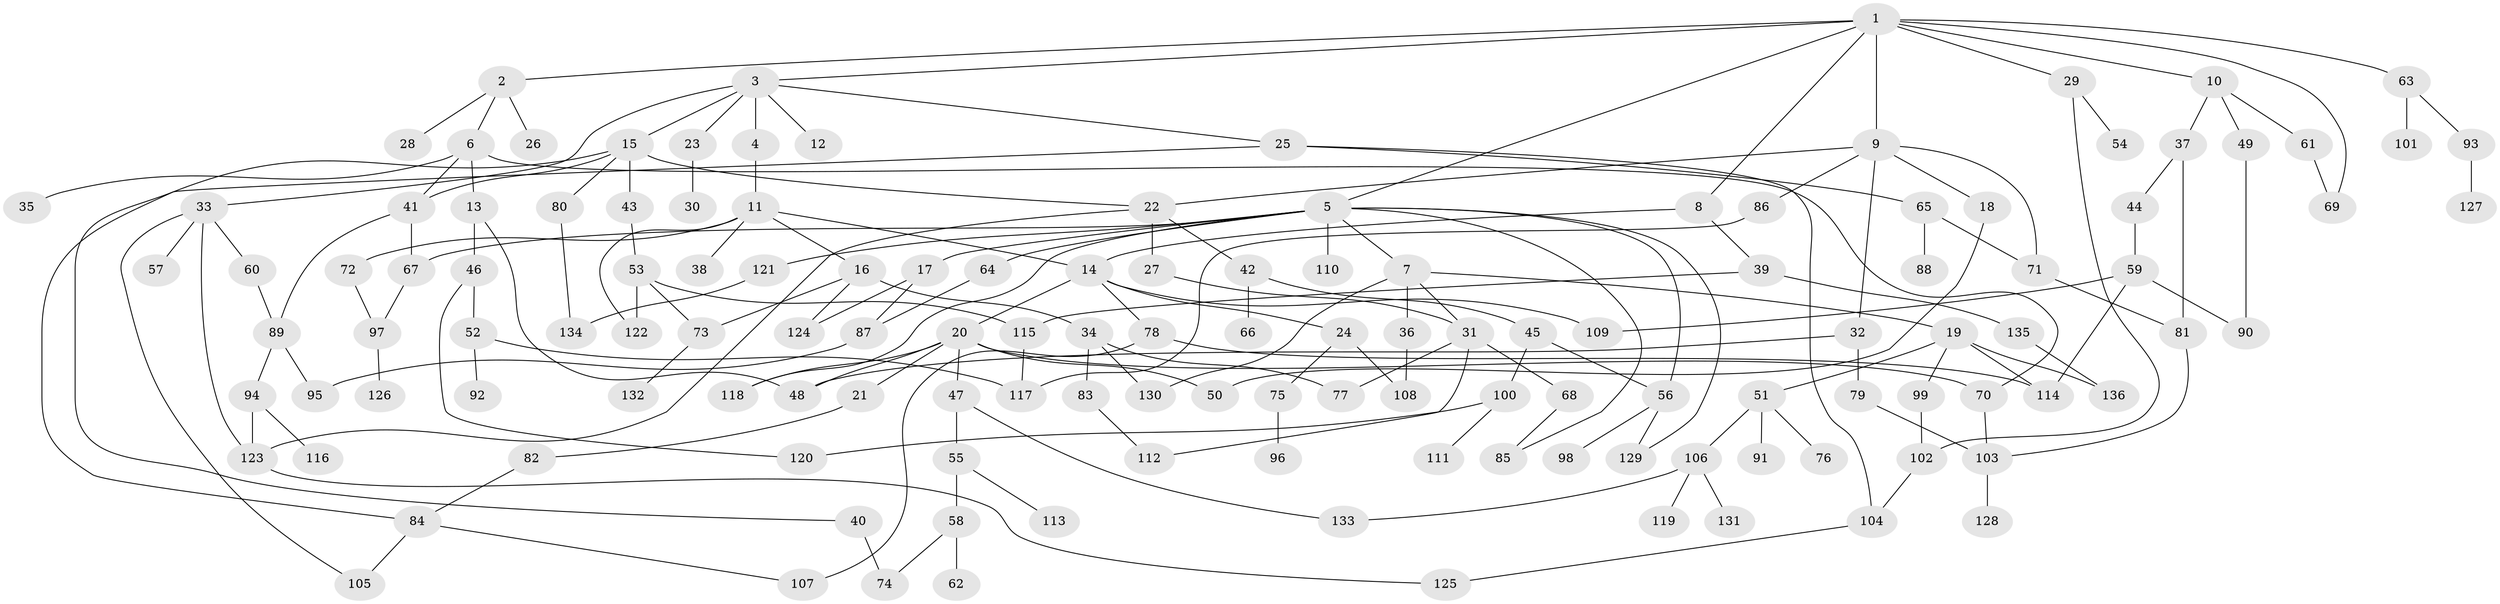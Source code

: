 // Generated by graph-tools (version 1.1) at 2025/13/03/09/25 04:13:25]
// undirected, 136 vertices, 184 edges
graph export_dot {
graph [start="1"]
  node [color=gray90,style=filled];
  1;
  2;
  3;
  4;
  5;
  6;
  7;
  8;
  9;
  10;
  11;
  12;
  13;
  14;
  15;
  16;
  17;
  18;
  19;
  20;
  21;
  22;
  23;
  24;
  25;
  26;
  27;
  28;
  29;
  30;
  31;
  32;
  33;
  34;
  35;
  36;
  37;
  38;
  39;
  40;
  41;
  42;
  43;
  44;
  45;
  46;
  47;
  48;
  49;
  50;
  51;
  52;
  53;
  54;
  55;
  56;
  57;
  58;
  59;
  60;
  61;
  62;
  63;
  64;
  65;
  66;
  67;
  68;
  69;
  70;
  71;
  72;
  73;
  74;
  75;
  76;
  77;
  78;
  79;
  80;
  81;
  82;
  83;
  84;
  85;
  86;
  87;
  88;
  89;
  90;
  91;
  92;
  93;
  94;
  95;
  96;
  97;
  98;
  99;
  100;
  101;
  102;
  103;
  104;
  105;
  106;
  107;
  108;
  109;
  110;
  111;
  112;
  113;
  114;
  115;
  116;
  117;
  118;
  119;
  120;
  121;
  122;
  123;
  124;
  125;
  126;
  127;
  128;
  129;
  130;
  131;
  132;
  133;
  134;
  135;
  136;
  1 -- 2;
  1 -- 3;
  1 -- 5;
  1 -- 8;
  1 -- 9;
  1 -- 10;
  1 -- 29;
  1 -- 63;
  1 -- 69;
  2 -- 6;
  2 -- 26;
  2 -- 28;
  3 -- 4;
  3 -- 12;
  3 -- 15;
  3 -- 23;
  3 -- 25;
  3 -- 33;
  4 -- 11;
  5 -- 7;
  5 -- 17;
  5 -- 64;
  5 -- 110;
  5 -- 118;
  5 -- 121;
  5 -- 85;
  5 -- 56;
  5 -- 129;
  5 -- 67;
  6 -- 13;
  6 -- 35;
  6 -- 70;
  6 -- 41;
  7 -- 19;
  7 -- 36;
  7 -- 130;
  7 -- 31;
  8 -- 39;
  8 -- 14;
  9 -- 18;
  9 -- 22;
  9 -- 32;
  9 -- 86;
  9 -- 71;
  10 -- 37;
  10 -- 49;
  10 -- 61;
  11 -- 14;
  11 -- 16;
  11 -- 38;
  11 -- 72;
  11 -- 122;
  13 -- 46;
  13 -- 48;
  14 -- 20;
  14 -- 24;
  14 -- 78;
  14 -- 109;
  15 -- 40;
  15 -- 41;
  15 -- 43;
  15 -- 80;
  15 -- 22;
  16 -- 34;
  16 -- 73;
  16 -- 124;
  17 -- 87;
  17 -- 124;
  18 -- 50;
  19 -- 51;
  19 -- 99;
  19 -- 136;
  19 -- 114;
  20 -- 21;
  20 -- 47;
  20 -- 70;
  20 -- 50;
  20 -- 48;
  20 -- 118;
  21 -- 82;
  22 -- 27;
  22 -- 42;
  22 -- 123;
  23 -- 30;
  24 -- 75;
  24 -- 108;
  25 -- 65;
  25 -- 104;
  25 -- 84;
  27 -- 31;
  29 -- 54;
  29 -- 102;
  31 -- 68;
  31 -- 77;
  31 -- 112;
  32 -- 79;
  32 -- 48;
  33 -- 57;
  33 -- 60;
  33 -- 105;
  33 -- 123;
  34 -- 83;
  34 -- 130;
  34 -- 77;
  36 -- 108;
  37 -- 44;
  37 -- 81;
  39 -- 135;
  39 -- 115;
  40 -- 74;
  41 -- 67;
  41 -- 89;
  42 -- 45;
  42 -- 66;
  43 -- 53;
  44 -- 59;
  45 -- 56;
  45 -- 100;
  46 -- 52;
  46 -- 120;
  47 -- 55;
  47 -- 133;
  49 -- 90;
  51 -- 76;
  51 -- 91;
  51 -- 106;
  52 -- 92;
  52 -- 117;
  53 -- 115;
  53 -- 122;
  53 -- 73;
  55 -- 58;
  55 -- 113;
  56 -- 98;
  56 -- 129;
  58 -- 62;
  58 -- 74;
  59 -- 90;
  59 -- 109;
  59 -- 114;
  60 -- 89;
  61 -- 69;
  63 -- 93;
  63 -- 101;
  64 -- 87;
  65 -- 71;
  65 -- 88;
  67 -- 97;
  68 -- 85;
  70 -- 103;
  71 -- 81;
  72 -- 97;
  73 -- 132;
  75 -- 96;
  78 -- 107;
  78 -- 114;
  79 -- 103;
  80 -- 134;
  81 -- 103;
  82 -- 84;
  83 -- 112;
  84 -- 105;
  84 -- 107;
  86 -- 117;
  87 -- 95;
  89 -- 94;
  89 -- 95;
  93 -- 127;
  94 -- 116;
  94 -- 123;
  97 -- 126;
  99 -- 102;
  100 -- 111;
  100 -- 120;
  102 -- 104;
  103 -- 128;
  104 -- 125;
  106 -- 119;
  106 -- 131;
  106 -- 133;
  115 -- 117;
  121 -- 134;
  123 -- 125;
  135 -- 136;
}
